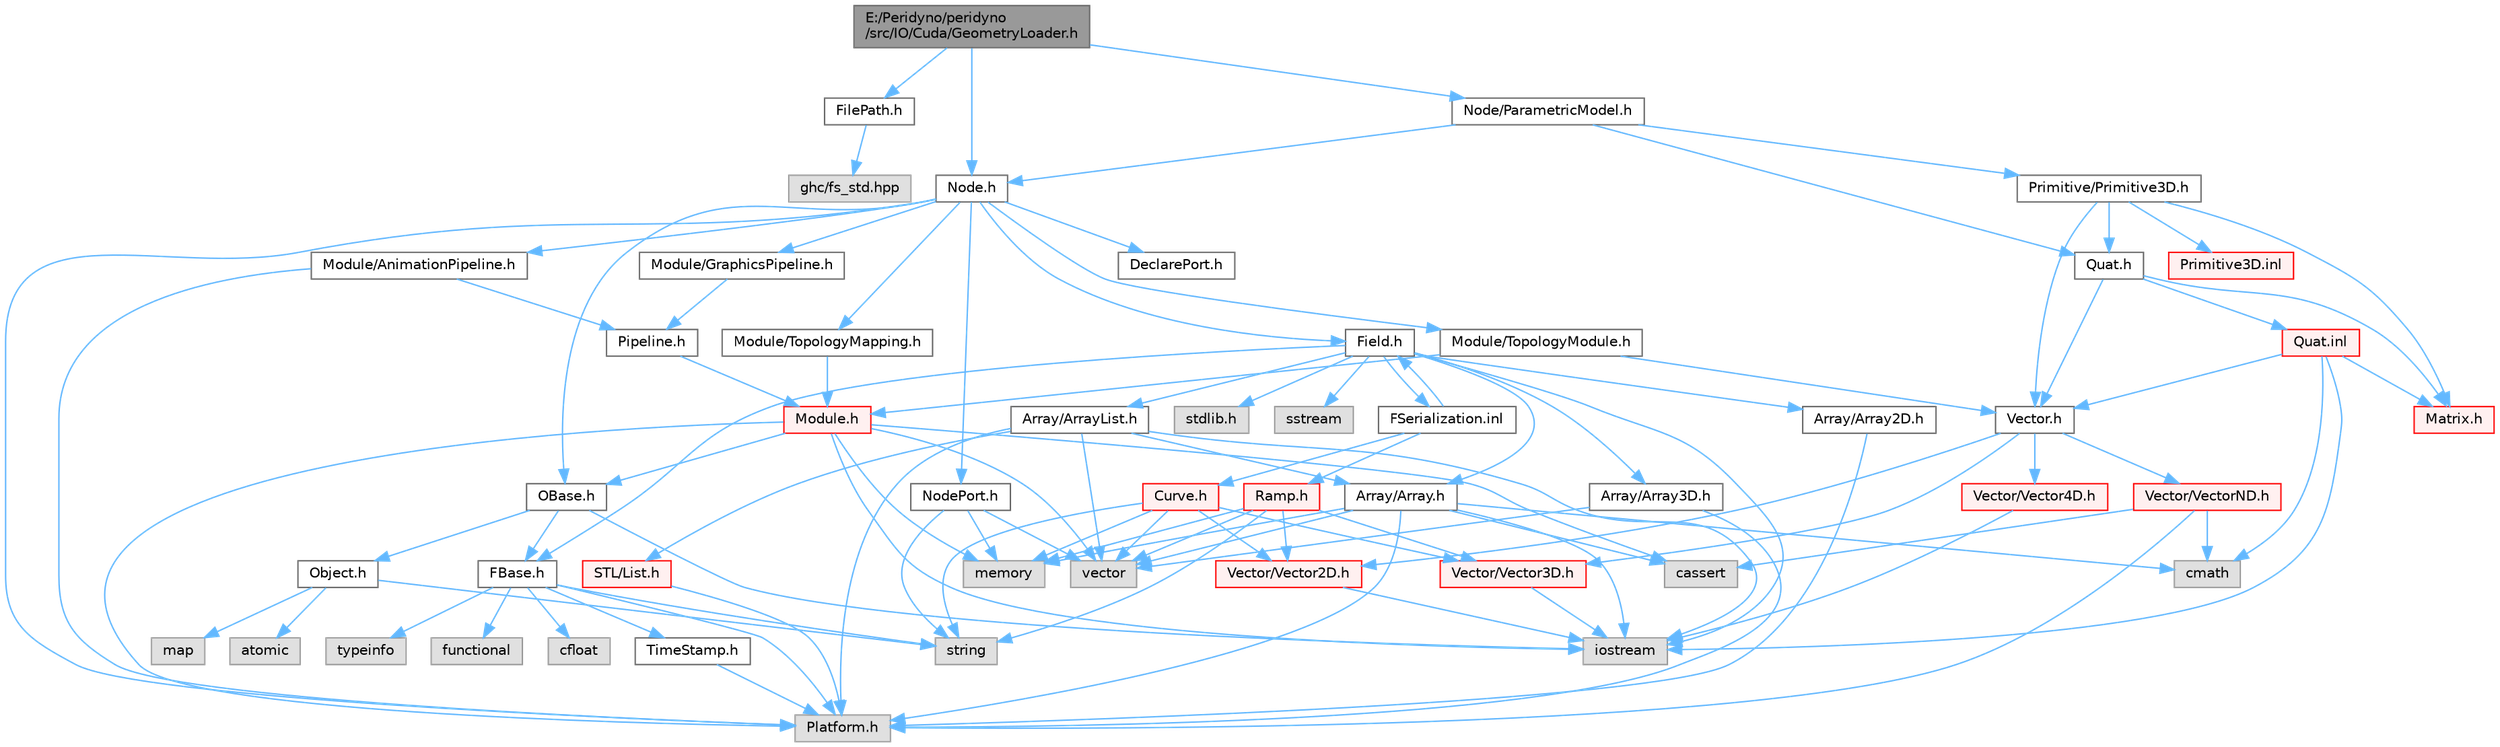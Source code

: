 digraph "E:/Peridyno/peridyno/src/IO/Cuda/GeometryLoader.h"
{
 // LATEX_PDF_SIZE
  bgcolor="transparent";
  edge [fontname=Helvetica,fontsize=10,labelfontname=Helvetica,labelfontsize=10];
  node [fontname=Helvetica,fontsize=10,shape=box,height=0.2,width=0.4];
  Node1 [id="Node000001",label="E:/Peridyno/peridyno\l/src/IO/Cuda/GeometryLoader.h",height=0.2,width=0.4,color="gray40", fillcolor="grey60", style="filled", fontcolor="black",tooltip=" "];
  Node1 -> Node2 [id="edge1_Node000001_Node000002",color="steelblue1",style="solid",tooltip=" "];
  Node2 [id="Node000002",label="Node.h",height=0.2,width=0.4,color="grey40", fillcolor="white", style="filled",URL="$_node_8h.html",tooltip=" "];
  Node2 -> Node3 [id="edge2_Node000002_Node000003",color="steelblue1",style="solid",tooltip=" "];
  Node3 [id="Node000003",label="OBase.h",height=0.2,width=0.4,color="grey40", fillcolor="white", style="filled",URL="$_o_base_8h.html",tooltip=" "];
  Node3 -> Node4 [id="edge3_Node000003_Node000004",color="steelblue1",style="solid",tooltip=" "];
  Node4 [id="Node000004",label="iostream",height=0.2,width=0.4,color="grey60", fillcolor="#E0E0E0", style="filled",tooltip=" "];
  Node3 -> Node5 [id="edge4_Node000003_Node000005",color="steelblue1",style="solid",tooltip=" "];
  Node5 [id="Node000005",label="FBase.h",height=0.2,width=0.4,color="grey40", fillcolor="white", style="filled",URL="$_f_base_8h.html",tooltip=" "];
  Node5 -> Node6 [id="edge5_Node000005_Node000006",color="steelblue1",style="solid",tooltip=" "];
  Node6 [id="Node000006",label="Platform.h",height=0.2,width=0.4,color="grey60", fillcolor="#E0E0E0", style="filled",tooltip=" "];
  Node5 -> Node7 [id="edge6_Node000005_Node000007",color="steelblue1",style="solid",tooltip=" "];
  Node7 [id="Node000007",label="TimeStamp.h",height=0.2,width=0.4,color="grey40", fillcolor="white", style="filled",URL="$_time_stamp_8h.html",tooltip=" "];
  Node7 -> Node6 [id="edge7_Node000007_Node000006",color="steelblue1",style="solid",tooltip=" "];
  Node5 -> Node8 [id="edge8_Node000005_Node000008",color="steelblue1",style="solid",tooltip=" "];
  Node8 [id="Node000008",label="typeinfo",height=0.2,width=0.4,color="grey60", fillcolor="#E0E0E0", style="filled",tooltip=" "];
  Node5 -> Node9 [id="edge9_Node000005_Node000009",color="steelblue1",style="solid",tooltip=" "];
  Node9 [id="Node000009",label="string",height=0.2,width=0.4,color="grey60", fillcolor="#E0E0E0", style="filled",tooltip=" "];
  Node5 -> Node10 [id="edge10_Node000005_Node000010",color="steelblue1",style="solid",tooltip=" "];
  Node10 [id="Node000010",label="functional",height=0.2,width=0.4,color="grey60", fillcolor="#E0E0E0", style="filled",tooltip=" "];
  Node5 -> Node11 [id="edge11_Node000005_Node000011",color="steelblue1",style="solid",tooltip=" "];
  Node11 [id="Node000011",label="cfloat",height=0.2,width=0.4,color="grey60", fillcolor="#E0E0E0", style="filled",tooltip=" "];
  Node3 -> Node12 [id="edge12_Node000003_Node000012",color="steelblue1",style="solid",tooltip=" "];
  Node12 [id="Node000012",label="Object.h",height=0.2,width=0.4,color="grey40", fillcolor="white", style="filled",URL="$_object_8h.html",tooltip=" "];
  Node12 -> Node9 [id="edge13_Node000012_Node000009",color="steelblue1",style="solid",tooltip=" "];
  Node12 -> Node13 [id="edge14_Node000012_Node000013",color="steelblue1",style="solid",tooltip=" "];
  Node13 [id="Node000013",label="atomic",height=0.2,width=0.4,color="grey60", fillcolor="#E0E0E0", style="filled",tooltip=" "];
  Node12 -> Node14 [id="edge15_Node000012_Node000014",color="steelblue1",style="solid",tooltip=" "];
  Node14 [id="Node000014",label="map",height=0.2,width=0.4,color="grey60", fillcolor="#E0E0E0", style="filled",tooltip=" "];
  Node2 -> Node15 [id="edge16_Node000002_Node000015",color="steelblue1",style="solid",tooltip=" "];
  Node15 [id="Node000015",label="Field.h",height=0.2,width=0.4,color="grey40", fillcolor="white", style="filled",URL="$_field_8h.html",tooltip=" "];
  Node15 -> Node4 [id="edge17_Node000015_Node000004",color="steelblue1",style="solid",tooltip=" "];
  Node15 -> Node16 [id="edge18_Node000015_Node000016",color="steelblue1",style="solid",tooltip=" "];
  Node16 [id="Node000016",label="stdlib.h",height=0.2,width=0.4,color="grey60", fillcolor="#E0E0E0", style="filled",tooltip=" "];
  Node15 -> Node17 [id="edge19_Node000015_Node000017",color="steelblue1",style="solid",tooltip=" "];
  Node17 [id="Node000017",label="sstream",height=0.2,width=0.4,color="grey60", fillcolor="#E0E0E0", style="filled",tooltip=" "];
  Node15 -> Node5 [id="edge20_Node000015_Node000005",color="steelblue1",style="solid",tooltip=" "];
  Node15 -> Node18 [id="edge21_Node000015_Node000018",color="steelblue1",style="solid",tooltip=" "];
  Node18 [id="Node000018",label="Array/Array.h",height=0.2,width=0.4,color="grey40", fillcolor="white", style="filled",URL="$_array_8h.html",tooltip=" "];
  Node18 -> Node6 [id="edge22_Node000018_Node000006",color="steelblue1",style="solid",tooltip=" "];
  Node18 -> Node19 [id="edge23_Node000018_Node000019",color="steelblue1",style="solid",tooltip=" "];
  Node19 [id="Node000019",label="cassert",height=0.2,width=0.4,color="grey60", fillcolor="#E0E0E0", style="filled",tooltip=" "];
  Node18 -> Node20 [id="edge24_Node000018_Node000020",color="steelblue1",style="solid",tooltip=" "];
  Node20 [id="Node000020",label="vector",height=0.2,width=0.4,color="grey60", fillcolor="#E0E0E0", style="filled",tooltip=" "];
  Node18 -> Node4 [id="edge25_Node000018_Node000004",color="steelblue1",style="solid",tooltip=" "];
  Node18 -> Node21 [id="edge26_Node000018_Node000021",color="steelblue1",style="solid",tooltip=" "];
  Node21 [id="Node000021",label="memory",height=0.2,width=0.4,color="grey60", fillcolor="#E0E0E0", style="filled",tooltip=" "];
  Node18 -> Node22 [id="edge27_Node000018_Node000022",color="steelblue1",style="solid",tooltip=" "];
  Node22 [id="Node000022",label="cmath",height=0.2,width=0.4,color="grey60", fillcolor="#E0E0E0", style="filled",tooltip=" "];
  Node15 -> Node23 [id="edge28_Node000015_Node000023",color="steelblue1",style="solid",tooltip=" "];
  Node23 [id="Node000023",label="Array/Array2D.h",height=0.2,width=0.4,color="grey40", fillcolor="white", style="filled",URL="$_array2_d_8h.html",tooltip=" "];
  Node23 -> Node6 [id="edge29_Node000023_Node000006",color="steelblue1",style="solid",tooltip=" "];
  Node15 -> Node24 [id="edge30_Node000015_Node000024",color="steelblue1",style="solid",tooltip=" "];
  Node24 [id="Node000024",label="Array/Array3D.h",height=0.2,width=0.4,color="grey40", fillcolor="white", style="filled",URL="$_array3_d_8h.html",tooltip=" "];
  Node24 -> Node6 [id="edge31_Node000024_Node000006",color="steelblue1",style="solid",tooltip=" "];
  Node24 -> Node20 [id="edge32_Node000024_Node000020",color="steelblue1",style="solid",tooltip=" "];
  Node15 -> Node25 [id="edge33_Node000015_Node000025",color="steelblue1",style="solid",tooltip=" "];
  Node25 [id="Node000025",label="Array/ArrayList.h",height=0.2,width=0.4,color="grey40", fillcolor="white", style="filled",URL="$_array_list_8h.html",tooltip=" "];
  Node25 -> Node20 [id="edge34_Node000025_Node000020",color="steelblue1",style="solid",tooltip=" "];
  Node25 -> Node4 [id="edge35_Node000025_Node000004",color="steelblue1",style="solid",tooltip=" "];
  Node25 -> Node6 [id="edge36_Node000025_Node000006",color="steelblue1",style="solid",tooltip=" "];
  Node25 -> Node26 [id="edge37_Node000025_Node000026",color="steelblue1",style="solid",tooltip=" "];
  Node26 [id="Node000026",label="STL/List.h",height=0.2,width=0.4,color="red", fillcolor="#FFF0F0", style="filled",URL="$_list_8h.html",tooltip=" "];
  Node26 -> Node6 [id="edge38_Node000026_Node000006",color="steelblue1",style="solid",tooltip=" "];
  Node25 -> Node18 [id="edge39_Node000025_Node000018",color="steelblue1",style="solid",tooltip=" "];
  Node15 -> Node66 [id="edge40_Node000015_Node000066",color="steelblue1",style="solid",tooltip=" "];
  Node66 [id="Node000066",label="FSerialization.inl",height=0.2,width=0.4,color="grey40", fillcolor="white", style="filled",URL="$_f_serialization_8inl.html",tooltip=" "];
  Node66 -> Node15 [id="edge41_Node000066_Node000015",color="steelblue1",style="solid",tooltip=" "];
  Node66 -> Node67 [id="edge42_Node000066_Node000067",color="steelblue1",style="solid",tooltip=" "];
  Node67 [id="Node000067",label="Ramp.h",height=0.2,width=0.4,color="red", fillcolor="#FFF0F0", style="filled",URL="$_ramp_8h.html",tooltip=" "];
  Node67 -> Node20 [id="edge43_Node000067_Node000020",color="steelblue1",style="solid",tooltip=" "];
  Node67 -> Node21 [id="edge44_Node000067_Node000021",color="steelblue1",style="solid",tooltip=" "];
  Node67 -> Node9 [id="edge45_Node000067_Node000009",color="steelblue1",style="solid",tooltip=" "];
  Node67 -> Node31 [id="edge46_Node000067_Node000031",color="steelblue1",style="solid",tooltip=" "];
  Node31 [id="Node000031",label="Vector/Vector2D.h",height=0.2,width=0.4,color="red", fillcolor="#FFF0F0", style="filled",URL="$_vector2_d_8h.html",tooltip=" "];
  Node31 -> Node4 [id="edge47_Node000031_Node000004",color="steelblue1",style="solid",tooltip=" "];
  Node67 -> Node37 [id="edge48_Node000067_Node000037",color="steelblue1",style="solid",tooltip=" "];
  Node37 [id="Node000037",label="Vector/Vector3D.h",height=0.2,width=0.4,color="red", fillcolor="#FFF0F0", style="filled",URL="$_vector3_d_8h.html",tooltip=" "];
  Node37 -> Node4 [id="edge49_Node000037_Node000004",color="steelblue1",style="solid",tooltip=" "];
  Node66 -> Node69 [id="edge50_Node000066_Node000069",color="steelblue1",style="solid",tooltip=" "];
  Node69 [id="Node000069",label="Curve.h",height=0.2,width=0.4,color="red", fillcolor="#FFF0F0", style="filled",URL="$_curve_8h.html",tooltip=" "];
  Node69 -> Node20 [id="edge51_Node000069_Node000020",color="steelblue1",style="solid",tooltip=" "];
  Node69 -> Node21 [id="edge52_Node000069_Node000021",color="steelblue1",style="solid",tooltip=" "];
  Node69 -> Node9 [id="edge53_Node000069_Node000009",color="steelblue1",style="solid",tooltip=" "];
  Node69 -> Node31 [id="edge54_Node000069_Node000031",color="steelblue1",style="solid",tooltip=" "];
  Node69 -> Node37 [id="edge55_Node000069_Node000037",color="steelblue1",style="solid",tooltip=" "];
  Node2 -> Node6 [id="edge56_Node000002_Node000006",color="steelblue1",style="solid",tooltip=" "];
  Node2 -> Node70 [id="edge57_Node000002_Node000070",color="steelblue1",style="solid",tooltip=" "];
  Node70 [id="Node000070",label="DeclarePort.h",height=0.2,width=0.4,color="grey40", fillcolor="white", style="filled",URL="$_declare_port_8h.html",tooltip=" "];
  Node2 -> Node71 [id="edge58_Node000002_Node000071",color="steelblue1",style="solid",tooltip=" "];
  Node71 [id="Node000071",label="NodePort.h",height=0.2,width=0.4,color="grey40", fillcolor="white", style="filled",URL="$_node_port_8h.html",tooltip=" "];
  Node71 -> Node9 [id="edge59_Node000071_Node000009",color="steelblue1",style="solid",tooltip=" "];
  Node71 -> Node20 [id="edge60_Node000071_Node000020",color="steelblue1",style="solid",tooltip=" "];
  Node71 -> Node21 [id="edge61_Node000071_Node000021",color="steelblue1",style="solid",tooltip=" "];
  Node2 -> Node72 [id="edge62_Node000002_Node000072",color="steelblue1",style="solid",tooltip=" "];
  Node72 [id="Node000072",label="Module/TopologyModule.h",height=0.2,width=0.4,color="grey40", fillcolor="white", style="filled",URL="$_topology_module_8h.html",tooltip=" "];
  Node72 -> Node30 [id="edge63_Node000072_Node000030",color="steelblue1",style="solid",tooltip=" "];
  Node30 [id="Node000030",label="Vector.h",height=0.2,width=0.4,color="grey40", fillcolor="white", style="filled",URL="$_vector_8h.html",tooltip=" "];
  Node30 -> Node31 [id="edge64_Node000030_Node000031",color="steelblue1",style="solid",tooltip=" "];
  Node30 -> Node37 [id="edge65_Node000030_Node000037",color="steelblue1",style="solid",tooltip=" "];
  Node30 -> Node40 [id="edge66_Node000030_Node000040",color="steelblue1",style="solid",tooltip=" "];
  Node40 [id="Node000040",label="Vector/Vector4D.h",height=0.2,width=0.4,color="red", fillcolor="#FFF0F0", style="filled",URL="$_vector4_d_8h.html",tooltip=" "];
  Node40 -> Node4 [id="edge67_Node000040_Node000004",color="steelblue1",style="solid",tooltip=" "];
  Node30 -> Node43 [id="edge68_Node000030_Node000043",color="steelblue1",style="solid",tooltip=" "];
  Node43 [id="Node000043",label="Vector/VectorND.h",height=0.2,width=0.4,color="red", fillcolor="#FFF0F0", style="filled",URL="$_vector_n_d_8h.html",tooltip=" "];
  Node43 -> Node22 [id="edge69_Node000043_Node000022",color="steelblue1",style="solid",tooltip=" "];
  Node43 -> Node19 [id="edge70_Node000043_Node000019",color="steelblue1",style="solid",tooltip=" "];
  Node43 -> Node6 [id="edge71_Node000043_Node000006",color="steelblue1",style="solid",tooltip=" "];
  Node72 -> Node73 [id="edge72_Node000072_Node000073",color="steelblue1",style="solid",tooltip=" "];
  Node73 [id="Node000073",label="Module.h",height=0.2,width=0.4,color="red", fillcolor="#FFF0F0", style="filled",URL="$_module_8h.html",tooltip=" "];
  Node73 -> Node6 [id="edge73_Node000073_Node000006",color="steelblue1",style="solid",tooltip=" "];
  Node73 -> Node21 [id="edge74_Node000073_Node000021",color="steelblue1",style="solid",tooltip=" "];
  Node73 -> Node20 [id="edge75_Node000073_Node000020",color="steelblue1",style="solid",tooltip=" "];
  Node73 -> Node19 [id="edge76_Node000073_Node000019",color="steelblue1",style="solid",tooltip=" "];
  Node73 -> Node4 [id="edge77_Node000073_Node000004",color="steelblue1",style="solid",tooltip=" "];
  Node73 -> Node3 [id="edge78_Node000073_Node000003",color="steelblue1",style="solid",tooltip=" "];
  Node2 -> Node92 [id="edge79_Node000002_Node000092",color="steelblue1",style="solid",tooltip=" "];
  Node92 [id="Node000092",label="Module/TopologyMapping.h",height=0.2,width=0.4,color="grey40", fillcolor="white", style="filled",URL="$_topology_mapping_8h.html",tooltip=" "];
  Node92 -> Node73 [id="edge80_Node000092_Node000073",color="steelblue1",style="solid",tooltip=" "];
  Node2 -> Node93 [id="edge81_Node000002_Node000093",color="steelblue1",style="solid",tooltip=" "];
  Node93 [id="Node000093",label="Module/AnimationPipeline.h",height=0.2,width=0.4,color="grey40", fillcolor="white", style="filled",URL="$_animation_pipeline_8h.html",tooltip=" "];
  Node93 -> Node94 [id="edge82_Node000093_Node000094",color="steelblue1",style="solid",tooltip=" "];
  Node94 [id="Node000094",label="Pipeline.h",height=0.2,width=0.4,color="grey40", fillcolor="white", style="filled",URL="$_pipeline_8h.html",tooltip=" "];
  Node94 -> Node73 [id="edge83_Node000094_Node000073",color="steelblue1",style="solid",tooltip=" "];
  Node93 -> Node6 [id="edge84_Node000093_Node000006",color="steelblue1",style="solid",tooltip=" "];
  Node2 -> Node95 [id="edge85_Node000002_Node000095",color="steelblue1",style="solid",tooltip=" "];
  Node95 [id="Node000095",label="Module/GraphicsPipeline.h",height=0.2,width=0.4,color="grey40", fillcolor="white", style="filled",URL="$_graphics_pipeline_8h.html",tooltip=" "];
  Node95 -> Node94 [id="edge86_Node000095_Node000094",color="steelblue1",style="solid",tooltip=" "];
  Node1 -> Node96 [id="edge87_Node000001_Node000096",color="steelblue1",style="solid",tooltip=" "];
  Node96 [id="Node000096",label="FilePath.h",height=0.2,width=0.4,color="grey40", fillcolor="white", style="filled",URL="$_file_path_8h.html",tooltip=" "];
  Node96 -> Node97 [id="edge88_Node000096_Node000097",color="steelblue1",style="solid",tooltip=" "];
  Node97 [id="Node000097",label="ghc/fs_std.hpp",height=0.2,width=0.4,color="grey60", fillcolor="#E0E0E0", style="filled",tooltip=" "];
  Node1 -> Node98 [id="edge89_Node000001_Node000098",color="steelblue1",style="solid",tooltip=" "];
  Node98 [id="Node000098",label="Node/ParametricModel.h",height=0.2,width=0.4,color="grey40", fillcolor="white", style="filled",URL="$_parametric_model_8h.html",tooltip=" "];
  Node98 -> Node2 [id="edge90_Node000098_Node000002",color="steelblue1",style="solid",tooltip=" "];
  Node98 -> Node61 [id="edge91_Node000098_Node000061",color="steelblue1",style="solid",tooltip=" "];
  Node61 [id="Node000061",label="Quat.h",height=0.2,width=0.4,color="grey40", fillcolor="white", style="filled",URL="$_quat_8h.html",tooltip="Implementation of quaternion."];
  Node61 -> Node30 [id="edge92_Node000061_Node000030",color="steelblue1",style="solid",tooltip=" "];
  Node61 -> Node48 [id="edge93_Node000061_Node000048",color="steelblue1",style="solid",tooltip=" "];
  Node48 [id="Node000048",label="Matrix.h",height=0.2,width=0.4,color="red", fillcolor="#FFF0F0", style="filled",URL="$_matrix_8h.html",tooltip=" "];
  Node61 -> Node62 [id="edge94_Node000061_Node000062",color="steelblue1",style="solid",tooltip=" "];
  Node62 [id="Node000062",label="Quat.inl",height=0.2,width=0.4,color="red", fillcolor="#FFF0F0", style="filled",URL="$_quat_8inl.html",tooltip=" "];
  Node62 -> Node22 [id="edge95_Node000062_Node000022",color="steelblue1",style="solid",tooltip=" "];
  Node62 -> Node4 [id="edge96_Node000062_Node000004",color="steelblue1",style="solid",tooltip=" "];
  Node62 -> Node30 [id="edge97_Node000062_Node000030",color="steelblue1",style="solid",tooltip=" "];
  Node62 -> Node48 [id="edge98_Node000062_Node000048",color="steelblue1",style="solid",tooltip=" "];
  Node98 -> Node99 [id="edge99_Node000098_Node000099",color="steelblue1",style="solid",tooltip=" "];
  Node99 [id="Node000099",label="Primitive/Primitive3D.h",height=0.2,width=0.4,color="grey40", fillcolor="white", style="filled",URL="$_primitive3_d_8h.html",tooltip=" "];
  Node99 -> Node30 [id="edge100_Node000099_Node000030",color="steelblue1",style="solid",tooltip=" "];
  Node99 -> Node48 [id="edge101_Node000099_Node000048",color="steelblue1",style="solid",tooltip=" "];
  Node99 -> Node61 [id="edge102_Node000099_Node000061",color="steelblue1",style="solid",tooltip=" "];
  Node99 -> Node100 [id="edge103_Node000099_Node000100",color="steelblue1",style="solid",tooltip=" "];
  Node100 [id="Node000100",label="Primitive3D.inl",height=0.2,width=0.4,color="red", fillcolor="#FFF0F0", style="filled",URL="$_primitive3_d_8inl.html",tooltip=" "];
}
